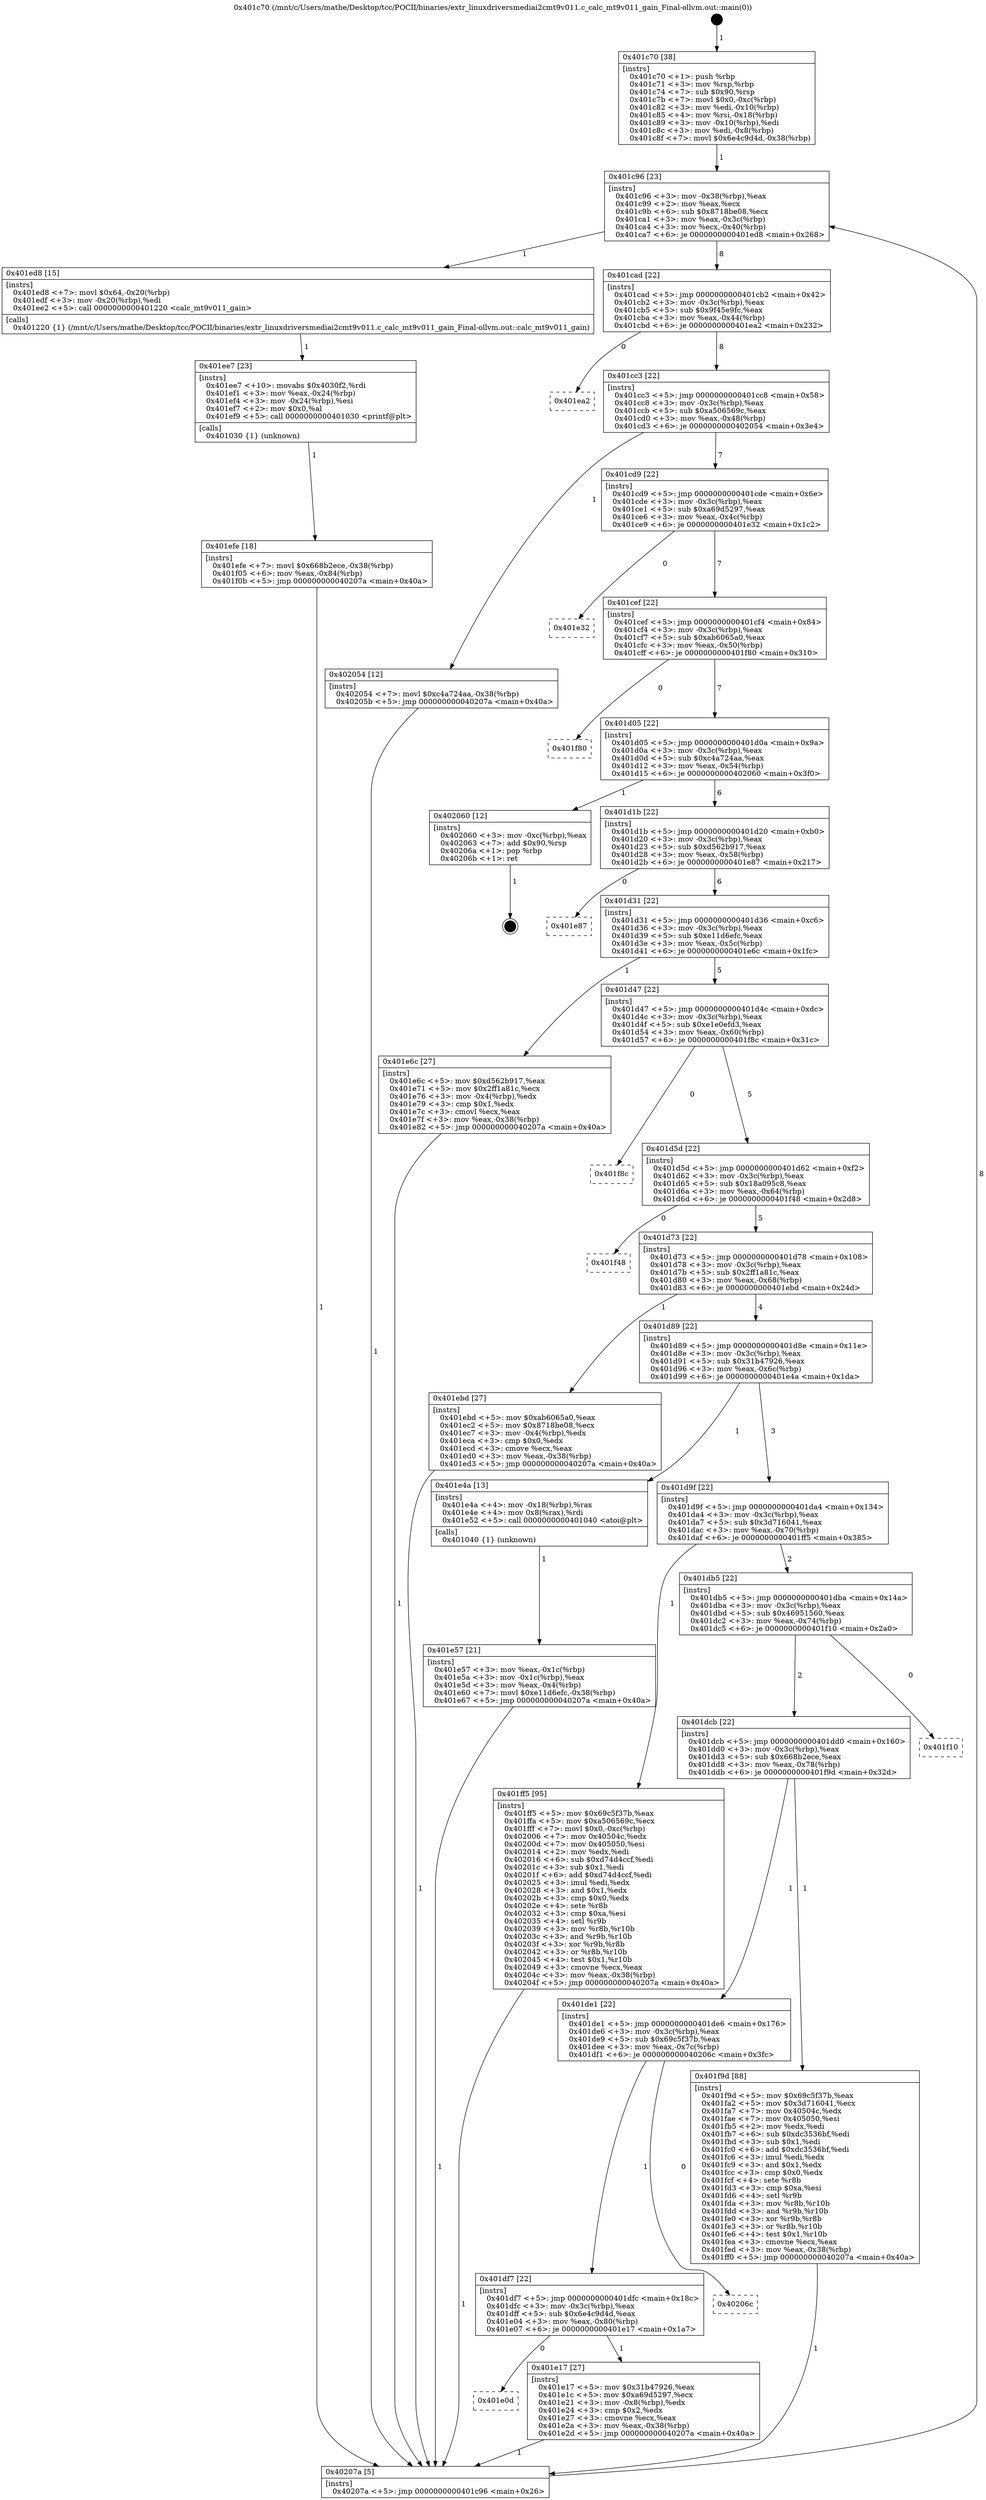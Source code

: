 digraph "0x401c70" {
  label = "0x401c70 (/mnt/c/Users/mathe/Desktop/tcc/POCII/binaries/extr_linuxdriversmediai2cmt9v011.c_calc_mt9v011_gain_Final-ollvm.out::main(0))"
  labelloc = "t"
  node[shape=record]

  Entry [label="",width=0.3,height=0.3,shape=circle,fillcolor=black,style=filled]
  "0x401c96" [label="{
     0x401c96 [23]\l
     | [instrs]\l
     &nbsp;&nbsp;0x401c96 \<+3\>: mov -0x38(%rbp),%eax\l
     &nbsp;&nbsp;0x401c99 \<+2\>: mov %eax,%ecx\l
     &nbsp;&nbsp;0x401c9b \<+6\>: sub $0x8718be08,%ecx\l
     &nbsp;&nbsp;0x401ca1 \<+3\>: mov %eax,-0x3c(%rbp)\l
     &nbsp;&nbsp;0x401ca4 \<+3\>: mov %ecx,-0x40(%rbp)\l
     &nbsp;&nbsp;0x401ca7 \<+6\>: je 0000000000401ed8 \<main+0x268\>\l
  }"]
  "0x401ed8" [label="{
     0x401ed8 [15]\l
     | [instrs]\l
     &nbsp;&nbsp;0x401ed8 \<+7\>: movl $0x64,-0x20(%rbp)\l
     &nbsp;&nbsp;0x401edf \<+3\>: mov -0x20(%rbp),%edi\l
     &nbsp;&nbsp;0x401ee2 \<+5\>: call 0000000000401220 \<calc_mt9v011_gain\>\l
     | [calls]\l
     &nbsp;&nbsp;0x401220 \{1\} (/mnt/c/Users/mathe/Desktop/tcc/POCII/binaries/extr_linuxdriversmediai2cmt9v011.c_calc_mt9v011_gain_Final-ollvm.out::calc_mt9v011_gain)\l
  }"]
  "0x401cad" [label="{
     0x401cad [22]\l
     | [instrs]\l
     &nbsp;&nbsp;0x401cad \<+5\>: jmp 0000000000401cb2 \<main+0x42\>\l
     &nbsp;&nbsp;0x401cb2 \<+3\>: mov -0x3c(%rbp),%eax\l
     &nbsp;&nbsp;0x401cb5 \<+5\>: sub $0x9f45e9fc,%eax\l
     &nbsp;&nbsp;0x401cba \<+3\>: mov %eax,-0x44(%rbp)\l
     &nbsp;&nbsp;0x401cbd \<+6\>: je 0000000000401ea2 \<main+0x232\>\l
  }"]
  Exit [label="",width=0.3,height=0.3,shape=circle,fillcolor=black,style=filled,peripheries=2]
  "0x401ea2" [label="{
     0x401ea2\l
  }", style=dashed]
  "0x401cc3" [label="{
     0x401cc3 [22]\l
     | [instrs]\l
     &nbsp;&nbsp;0x401cc3 \<+5\>: jmp 0000000000401cc8 \<main+0x58\>\l
     &nbsp;&nbsp;0x401cc8 \<+3\>: mov -0x3c(%rbp),%eax\l
     &nbsp;&nbsp;0x401ccb \<+5\>: sub $0xa506569c,%eax\l
     &nbsp;&nbsp;0x401cd0 \<+3\>: mov %eax,-0x48(%rbp)\l
     &nbsp;&nbsp;0x401cd3 \<+6\>: je 0000000000402054 \<main+0x3e4\>\l
  }"]
  "0x401efe" [label="{
     0x401efe [18]\l
     | [instrs]\l
     &nbsp;&nbsp;0x401efe \<+7\>: movl $0x668b2ece,-0x38(%rbp)\l
     &nbsp;&nbsp;0x401f05 \<+6\>: mov %eax,-0x84(%rbp)\l
     &nbsp;&nbsp;0x401f0b \<+5\>: jmp 000000000040207a \<main+0x40a\>\l
  }"]
  "0x402054" [label="{
     0x402054 [12]\l
     | [instrs]\l
     &nbsp;&nbsp;0x402054 \<+7\>: movl $0xc4a724aa,-0x38(%rbp)\l
     &nbsp;&nbsp;0x40205b \<+5\>: jmp 000000000040207a \<main+0x40a\>\l
  }"]
  "0x401cd9" [label="{
     0x401cd9 [22]\l
     | [instrs]\l
     &nbsp;&nbsp;0x401cd9 \<+5\>: jmp 0000000000401cde \<main+0x6e\>\l
     &nbsp;&nbsp;0x401cde \<+3\>: mov -0x3c(%rbp),%eax\l
     &nbsp;&nbsp;0x401ce1 \<+5\>: sub $0xa69d5297,%eax\l
     &nbsp;&nbsp;0x401ce6 \<+3\>: mov %eax,-0x4c(%rbp)\l
     &nbsp;&nbsp;0x401ce9 \<+6\>: je 0000000000401e32 \<main+0x1c2\>\l
  }"]
  "0x401ee7" [label="{
     0x401ee7 [23]\l
     | [instrs]\l
     &nbsp;&nbsp;0x401ee7 \<+10\>: movabs $0x4030f2,%rdi\l
     &nbsp;&nbsp;0x401ef1 \<+3\>: mov %eax,-0x24(%rbp)\l
     &nbsp;&nbsp;0x401ef4 \<+3\>: mov -0x24(%rbp),%esi\l
     &nbsp;&nbsp;0x401ef7 \<+2\>: mov $0x0,%al\l
     &nbsp;&nbsp;0x401ef9 \<+5\>: call 0000000000401030 \<printf@plt\>\l
     | [calls]\l
     &nbsp;&nbsp;0x401030 \{1\} (unknown)\l
  }"]
  "0x401e32" [label="{
     0x401e32\l
  }", style=dashed]
  "0x401cef" [label="{
     0x401cef [22]\l
     | [instrs]\l
     &nbsp;&nbsp;0x401cef \<+5\>: jmp 0000000000401cf4 \<main+0x84\>\l
     &nbsp;&nbsp;0x401cf4 \<+3\>: mov -0x3c(%rbp),%eax\l
     &nbsp;&nbsp;0x401cf7 \<+5\>: sub $0xab6065a0,%eax\l
     &nbsp;&nbsp;0x401cfc \<+3\>: mov %eax,-0x50(%rbp)\l
     &nbsp;&nbsp;0x401cff \<+6\>: je 0000000000401f80 \<main+0x310\>\l
  }"]
  "0x401e57" [label="{
     0x401e57 [21]\l
     | [instrs]\l
     &nbsp;&nbsp;0x401e57 \<+3\>: mov %eax,-0x1c(%rbp)\l
     &nbsp;&nbsp;0x401e5a \<+3\>: mov -0x1c(%rbp),%eax\l
     &nbsp;&nbsp;0x401e5d \<+3\>: mov %eax,-0x4(%rbp)\l
     &nbsp;&nbsp;0x401e60 \<+7\>: movl $0xe11d6efc,-0x38(%rbp)\l
     &nbsp;&nbsp;0x401e67 \<+5\>: jmp 000000000040207a \<main+0x40a\>\l
  }"]
  "0x401f80" [label="{
     0x401f80\l
  }", style=dashed]
  "0x401d05" [label="{
     0x401d05 [22]\l
     | [instrs]\l
     &nbsp;&nbsp;0x401d05 \<+5\>: jmp 0000000000401d0a \<main+0x9a\>\l
     &nbsp;&nbsp;0x401d0a \<+3\>: mov -0x3c(%rbp),%eax\l
     &nbsp;&nbsp;0x401d0d \<+5\>: sub $0xc4a724aa,%eax\l
     &nbsp;&nbsp;0x401d12 \<+3\>: mov %eax,-0x54(%rbp)\l
     &nbsp;&nbsp;0x401d15 \<+6\>: je 0000000000402060 \<main+0x3f0\>\l
  }"]
  "0x401c70" [label="{
     0x401c70 [38]\l
     | [instrs]\l
     &nbsp;&nbsp;0x401c70 \<+1\>: push %rbp\l
     &nbsp;&nbsp;0x401c71 \<+3\>: mov %rsp,%rbp\l
     &nbsp;&nbsp;0x401c74 \<+7\>: sub $0x90,%rsp\l
     &nbsp;&nbsp;0x401c7b \<+7\>: movl $0x0,-0xc(%rbp)\l
     &nbsp;&nbsp;0x401c82 \<+3\>: mov %edi,-0x10(%rbp)\l
     &nbsp;&nbsp;0x401c85 \<+4\>: mov %rsi,-0x18(%rbp)\l
     &nbsp;&nbsp;0x401c89 \<+3\>: mov -0x10(%rbp),%edi\l
     &nbsp;&nbsp;0x401c8c \<+3\>: mov %edi,-0x8(%rbp)\l
     &nbsp;&nbsp;0x401c8f \<+7\>: movl $0x6e4c9d4d,-0x38(%rbp)\l
  }"]
  "0x402060" [label="{
     0x402060 [12]\l
     | [instrs]\l
     &nbsp;&nbsp;0x402060 \<+3\>: mov -0xc(%rbp),%eax\l
     &nbsp;&nbsp;0x402063 \<+7\>: add $0x90,%rsp\l
     &nbsp;&nbsp;0x40206a \<+1\>: pop %rbp\l
     &nbsp;&nbsp;0x40206b \<+1\>: ret\l
  }"]
  "0x401d1b" [label="{
     0x401d1b [22]\l
     | [instrs]\l
     &nbsp;&nbsp;0x401d1b \<+5\>: jmp 0000000000401d20 \<main+0xb0\>\l
     &nbsp;&nbsp;0x401d20 \<+3\>: mov -0x3c(%rbp),%eax\l
     &nbsp;&nbsp;0x401d23 \<+5\>: sub $0xd562b917,%eax\l
     &nbsp;&nbsp;0x401d28 \<+3\>: mov %eax,-0x58(%rbp)\l
     &nbsp;&nbsp;0x401d2b \<+6\>: je 0000000000401e87 \<main+0x217\>\l
  }"]
  "0x40207a" [label="{
     0x40207a [5]\l
     | [instrs]\l
     &nbsp;&nbsp;0x40207a \<+5\>: jmp 0000000000401c96 \<main+0x26\>\l
  }"]
  "0x401e87" [label="{
     0x401e87\l
  }", style=dashed]
  "0x401d31" [label="{
     0x401d31 [22]\l
     | [instrs]\l
     &nbsp;&nbsp;0x401d31 \<+5\>: jmp 0000000000401d36 \<main+0xc6\>\l
     &nbsp;&nbsp;0x401d36 \<+3\>: mov -0x3c(%rbp),%eax\l
     &nbsp;&nbsp;0x401d39 \<+5\>: sub $0xe11d6efc,%eax\l
     &nbsp;&nbsp;0x401d3e \<+3\>: mov %eax,-0x5c(%rbp)\l
     &nbsp;&nbsp;0x401d41 \<+6\>: je 0000000000401e6c \<main+0x1fc\>\l
  }"]
  "0x401e0d" [label="{
     0x401e0d\l
  }", style=dashed]
  "0x401e6c" [label="{
     0x401e6c [27]\l
     | [instrs]\l
     &nbsp;&nbsp;0x401e6c \<+5\>: mov $0xd562b917,%eax\l
     &nbsp;&nbsp;0x401e71 \<+5\>: mov $0x2ff1a81c,%ecx\l
     &nbsp;&nbsp;0x401e76 \<+3\>: mov -0x4(%rbp),%edx\l
     &nbsp;&nbsp;0x401e79 \<+3\>: cmp $0x1,%edx\l
     &nbsp;&nbsp;0x401e7c \<+3\>: cmovl %ecx,%eax\l
     &nbsp;&nbsp;0x401e7f \<+3\>: mov %eax,-0x38(%rbp)\l
     &nbsp;&nbsp;0x401e82 \<+5\>: jmp 000000000040207a \<main+0x40a\>\l
  }"]
  "0x401d47" [label="{
     0x401d47 [22]\l
     | [instrs]\l
     &nbsp;&nbsp;0x401d47 \<+5\>: jmp 0000000000401d4c \<main+0xdc\>\l
     &nbsp;&nbsp;0x401d4c \<+3\>: mov -0x3c(%rbp),%eax\l
     &nbsp;&nbsp;0x401d4f \<+5\>: sub $0xe1e0efd3,%eax\l
     &nbsp;&nbsp;0x401d54 \<+3\>: mov %eax,-0x60(%rbp)\l
     &nbsp;&nbsp;0x401d57 \<+6\>: je 0000000000401f8c \<main+0x31c\>\l
  }"]
  "0x401e17" [label="{
     0x401e17 [27]\l
     | [instrs]\l
     &nbsp;&nbsp;0x401e17 \<+5\>: mov $0x31b47926,%eax\l
     &nbsp;&nbsp;0x401e1c \<+5\>: mov $0xa69d5297,%ecx\l
     &nbsp;&nbsp;0x401e21 \<+3\>: mov -0x8(%rbp),%edx\l
     &nbsp;&nbsp;0x401e24 \<+3\>: cmp $0x2,%edx\l
     &nbsp;&nbsp;0x401e27 \<+3\>: cmovne %ecx,%eax\l
     &nbsp;&nbsp;0x401e2a \<+3\>: mov %eax,-0x38(%rbp)\l
     &nbsp;&nbsp;0x401e2d \<+5\>: jmp 000000000040207a \<main+0x40a\>\l
  }"]
  "0x401f8c" [label="{
     0x401f8c\l
  }", style=dashed]
  "0x401d5d" [label="{
     0x401d5d [22]\l
     | [instrs]\l
     &nbsp;&nbsp;0x401d5d \<+5\>: jmp 0000000000401d62 \<main+0xf2\>\l
     &nbsp;&nbsp;0x401d62 \<+3\>: mov -0x3c(%rbp),%eax\l
     &nbsp;&nbsp;0x401d65 \<+5\>: sub $0x18a095c8,%eax\l
     &nbsp;&nbsp;0x401d6a \<+3\>: mov %eax,-0x64(%rbp)\l
     &nbsp;&nbsp;0x401d6d \<+6\>: je 0000000000401f48 \<main+0x2d8\>\l
  }"]
  "0x401df7" [label="{
     0x401df7 [22]\l
     | [instrs]\l
     &nbsp;&nbsp;0x401df7 \<+5\>: jmp 0000000000401dfc \<main+0x18c\>\l
     &nbsp;&nbsp;0x401dfc \<+3\>: mov -0x3c(%rbp),%eax\l
     &nbsp;&nbsp;0x401dff \<+5\>: sub $0x6e4c9d4d,%eax\l
     &nbsp;&nbsp;0x401e04 \<+3\>: mov %eax,-0x80(%rbp)\l
     &nbsp;&nbsp;0x401e07 \<+6\>: je 0000000000401e17 \<main+0x1a7\>\l
  }"]
  "0x401f48" [label="{
     0x401f48\l
  }", style=dashed]
  "0x401d73" [label="{
     0x401d73 [22]\l
     | [instrs]\l
     &nbsp;&nbsp;0x401d73 \<+5\>: jmp 0000000000401d78 \<main+0x108\>\l
     &nbsp;&nbsp;0x401d78 \<+3\>: mov -0x3c(%rbp),%eax\l
     &nbsp;&nbsp;0x401d7b \<+5\>: sub $0x2ff1a81c,%eax\l
     &nbsp;&nbsp;0x401d80 \<+3\>: mov %eax,-0x68(%rbp)\l
     &nbsp;&nbsp;0x401d83 \<+6\>: je 0000000000401ebd \<main+0x24d\>\l
  }"]
  "0x40206c" [label="{
     0x40206c\l
  }", style=dashed]
  "0x401ebd" [label="{
     0x401ebd [27]\l
     | [instrs]\l
     &nbsp;&nbsp;0x401ebd \<+5\>: mov $0xab6065a0,%eax\l
     &nbsp;&nbsp;0x401ec2 \<+5\>: mov $0x8718be08,%ecx\l
     &nbsp;&nbsp;0x401ec7 \<+3\>: mov -0x4(%rbp),%edx\l
     &nbsp;&nbsp;0x401eca \<+3\>: cmp $0x0,%edx\l
     &nbsp;&nbsp;0x401ecd \<+3\>: cmove %ecx,%eax\l
     &nbsp;&nbsp;0x401ed0 \<+3\>: mov %eax,-0x38(%rbp)\l
     &nbsp;&nbsp;0x401ed3 \<+5\>: jmp 000000000040207a \<main+0x40a\>\l
  }"]
  "0x401d89" [label="{
     0x401d89 [22]\l
     | [instrs]\l
     &nbsp;&nbsp;0x401d89 \<+5\>: jmp 0000000000401d8e \<main+0x11e\>\l
     &nbsp;&nbsp;0x401d8e \<+3\>: mov -0x3c(%rbp),%eax\l
     &nbsp;&nbsp;0x401d91 \<+5\>: sub $0x31b47926,%eax\l
     &nbsp;&nbsp;0x401d96 \<+3\>: mov %eax,-0x6c(%rbp)\l
     &nbsp;&nbsp;0x401d99 \<+6\>: je 0000000000401e4a \<main+0x1da\>\l
  }"]
  "0x401de1" [label="{
     0x401de1 [22]\l
     | [instrs]\l
     &nbsp;&nbsp;0x401de1 \<+5\>: jmp 0000000000401de6 \<main+0x176\>\l
     &nbsp;&nbsp;0x401de6 \<+3\>: mov -0x3c(%rbp),%eax\l
     &nbsp;&nbsp;0x401de9 \<+5\>: sub $0x69c5f37b,%eax\l
     &nbsp;&nbsp;0x401dee \<+3\>: mov %eax,-0x7c(%rbp)\l
     &nbsp;&nbsp;0x401df1 \<+6\>: je 000000000040206c \<main+0x3fc\>\l
  }"]
  "0x401e4a" [label="{
     0x401e4a [13]\l
     | [instrs]\l
     &nbsp;&nbsp;0x401e4a \<+4\>: mov -0x18(%rbp),%rax\l
     &nbsp;&nbsp;0x401e4e \<+4\>: mov 0x8(%rax),%rdi\l
     &nbsp;&nbsp;0x401e52 \<+5\>: call 0000000000401040 \<atoi@plt\>\l
     | [calls]\l
     &nbsp;&nbsp;0x401040 \{1\} (unknown)\l
  }"]
  "0x401d9f" [label="{
     0x401d9f [22]\l
     | [instrs]\l
     &nbsp;&nbsp;0x401d9f \<+5\>: jmp 0000000000401da4 \<main+0x134\>\l
     &nbsp;&nbsp;0x401da4 \<+3\>: mov -0x3c(%rbp),%eax\l
     &nbsp;&nbsp;0x401da7 \<+5\>: sub $0x3d716041,%eax\l
     &nbsp;&nbsp;0x401dac \<+3\>: mov %eax,-0x70(%rbp)\l
     &nbsp;&nbsp;0x401daf \<+6\>: je 0000000000401ff5 \<main+0x385\>\l
  }"]
  "0x401f9d" [label="{
     0x401f9d [88]\l
     | [instrs]\l
     &nbsp;&nbsp;0x401f9d \<+5\>: mov $0x69c5f37b,%eax\l
     &nbsp;&nbsp;0x401fa2 \<+5\>: mov $0x3d716041,%ecx\l
     &nbsp;&nbsp;0x401fa7 \<+7\>: mov 0x40504c,%edx\l
     &nbsp;&nbsp;0x401fae \<+7\>: mov 0x405050,%esi\l
     &nbsp;&nbsp;0x401fb5 \<+2\>: mov %edx,%edi\l
     &nbsp;&nbsp;0x401fb7 \<+6\>: sub $0xdc3536bf,%edi\l
     &nbsp;&nbsp;0x401fbd \<+3\>: sub $0x1,%edi\l
     &nbsp;&nbsp;0x401fc0 \<+6\>: add $0xdc3536bf,%edi\l
     &nbsp;&nbsp;0x401fc6 \<+3\>: imul %edi,%edx\l
     &nbsp;&nbsp;0x401fc9 \<+3\>: and $0x1,%edx\l
     &nbsp;&nbsp;0x401fcc \<+3\>: cmp $0x0,%edx\l
     &nbsp;&nbsp;0x401fcf \<+4\>: sete %r8b\l
     &nbsp;&nbsp;0x401fd3 \<+3\>: cmp $0xa,%esi\l
     &nbsp;&nbsp;0x401fd6 \<+4\>: setl %r9b\l
     &nbsp;&nbsp;0x401fda \<+3\>: mov %r8b,%r10b\l
     &nbsp;&nbsp;0x401fdd \<+3\>: and %r9b,%r10b\l
     &nbsp;&nbsp;0x401fe0 \<+3\>: xor %r9b,%r8b\l
     &nbsp;&nbsp;0x401fe3 \<+3\>: or %r8b,%r10b\l
     &nbsp;&nbsp;0x401fe6 \<+4\>: test $0x1,%r10b\l
     &nbsp;&nbsp;0x401fea \<+3\>: cmovne %ecx,%eax\l
     &nbsp;&nbsp;0x401fed \<+3\>: mov %eax,-0x38(%rbp)\l
     &nbsp;&nbsp;0x401ff0 \<+5\>: jmp 000000000040207a \<main+0x40a\>\l
  }"]
  "0x401ff5" [label="{
     0x401ff5 [95]\l
     | [instrs]\l
     &nbsp;&nbsp;0x401ff5 \<+5\>: mov $0x69c5f37b,%eax\l
     &nbsp;&nbsp;0x401ffa \<+5\>: mov $0xa506569c,%ecx\l
     &nbsp;&nbsp;0x401fff \<+7\>: movl $0x0,-0xc(%rbp)\l
     &nbsp;&nbsp;0x402006 \<+7\>: mov 0x40504c,%edx\l
     &nbsp;&nbsp;0x40200d \<+7\>: mov 0x405050,%esi\l
     &nbsp;&nbsp;0x402014 \<+2\>: mov %edx,%edi\l
     &nbsp;&nbsp;0x402016 \<+6\>: sub $0xd74d4ccf,%edi\l
     &nbsp;&nbsp;0x40201c \<+3\>: sub $0x1,%edi\l
     &nbsp;&nbsp;0x40201f \<+6\>: add $0xd74d4ccf,%edi\l
     &nbsp;&nbsp;0x402025 \<+3\>: imul %edi,%edx\l
     &nbsp;&nbsp;0x402028 \<+3\>: and $0x1,%edx\l
     &nbsp;&nbsp;0x40202b \<+3\>: cmp $0x0,%edx\l
     &nbsp;&nbsp;0x40202e \<+4\>: sete %r8b\l
     &nbsp;&nbsp;0x402032 \<+3\>: cmp $0xa,%esi\l
     &nbsp;&nbsp;0x402035 \<+4\>: setl %r9b\l
     &nbsp;&nbsp;0x402039 \<+3\>: mov %r8b,%r10b\l
     &nbsp;&nbsp;0x40203c \<+3\>: and %r9b,%r10b\l
     &nbsp;&nbsp;0x40203f \<+3\>: xor %r9b,%r8b\l
     &nbsp;&nbsp;0x402042 \<+3\>: or %r8b,%r10b\l
     &nbsp;&nbsp;0x402045 \<+4\>: test $0x1,%r10b\l
     &nbsp;&nbsp;0x402049 \<+3\>: cmovne %ecx,%eax\l
     &nbsp;&nbsp;0x40204c \<+3\>: mov %eax,-0x38(%rbp)\l
     &nbsp;&nbsp;0x40204f \<+5\>: jmp 000000000040207a \<main+0x40a\>\l
  }"]
  "0x401db5" [label="{
     0x401db5 [22]\l
     | [instrs]\l
     &nbsp;&nbsp;0x401db5 \<+5\>: jmp 0000000000401dba \<main+0x14a\>\l
     &nbsp;&nbsp;0x401dba \<+3\>: mov -0x3c(%rbp),%eax\l
     &nbsp;&nbsp;0x401dbd \<+5\>: sub $0x46951560,%eax\l
     &nbsp;&nbsp;0x401dc2 \<+3\>: mov %eax,-0x74(%rbp)\l
     &nbsp;&nbsp;0x401dc5 \<+6\>: je 0000000000401f10 \<main+0x2a0\>\l
  }"]
  "0x401dcb" [label="{
     0x401dcb [22]\l
     | [instrs]\l
     &nbsp;&nbsp;0x401dcb \<+5\>: jmp 0000000000401dd0 \<main+0x160\>\l
     &nbsp;&nbsp;0x401dd0 \<+3\>: mov -0x3c(%rbp),%eax\l
     &nbsp;&nbsp;0x401dd3 \<+5\>: sub $0x668b2ece,%eax\l
     &nbsp;&nbsp;0x401dd8 \<+3\>: mov %eax,-0x78(%rbp)\l
     &nbsp;&nbsp;0x401ddb \<+6\>: je 0000000000401f9d \<main+0x32d\>\l
  }"]
  "0x401f10" [label="{
     0x401f10\l
  }", style=dashed]
  Entry -> "0x401c70" [label=" 1"]
  "0x401c96" -> "0x401ed8" [label=" 1"]
  "0x401c96" -> "0x401cad" [label=" 8"]
  "0x402060" -> Exit [label=" 1"]
  "0x401cad" -> "0x401ea2" [label=" 0"]
  "0x401cad" -> "0x401cc3" [label=" 8"]
  "0x402054" -> "0x40207a" [label=" 1"]
  "0x401cc3" -> "0x402054" [label=" 1"]
  "0x401cc3" -> "0x401cd9" [label=" 7"]
  "0x401ff5" -> "0x40207a" [label=" 1"]
  "0x401cd9" -> "0x401e32" [label=" 0"]
  "0x401cd9" -> "0x401cef" [label=" 7"]
  "0x401f9d" -> "0x40207a" [label=" 1"]
  "0x401cef" -> "0x401f80" [label=" 0"]
  "0x401cef" -> "0x401d05" [label=" 7"]
  "0x401efe" -> "0x40207a" [label=" 1"]
  "0x401d05" -> "0x402060" [label=" 1"]
  "0x401d05" -> "0x401d1b" [label=" 6"]
  "0x401ee7" -> "0x401efe" [label=" 1"]
  "0x401d1b" -> "0x401e87" [label=" 0"]
  "0x401d1b" -> "0x401d31" [label=" 6"]
  "0x401ed8" -> "0x401ee7" [label=" 1"]
  "0x401d31" -> "0x401e6c" [label=" 1"]
  "0x401d31" -> "0x401d47" [label=" 5"]
  "0x401ebd" -> "0x40207a" [label=" 1"]
  "0x401d47" -> "0x401f8c" [label=" 0"]
  "0x401d47" -> "0x401d5d" [label=" 5"]
  "0x401e6c" -> "0x40207a" [label=" 1"]
  "0x401d5d" -> "0x401f48" [label=" 0"]
  "0x401d5d" -> "0x401d73" [label=" 5"]
  "0x401e4a" -> "0x401e57" [label=" 1"]
  "0x401d73" -> "0x401ebd" [label=" 1"]
  "0x401d73" -> "0x401d89" [label=" 4"]
  "0x40207a" -> "0x401c96" [label=" 8"]
  "0x401d89" -> "0x401e4a" [label=" 1"]
  "0x401d89" -> "0x401d9f" [label=" 3"]
  "0x401e17" -> "0x40207a" [label=" 1"]
  "0x401d9f" -> "0x401ff5" [label=" 1"]
  "0x401d9f" -> "0x401db5" [label=" 2"]
  "0x401df7" -> "0x401e0d" [label=" 0"]
  "0x401db5" -> "0x401f10" [label=" 0"]
  "0x401db5" -> "0x401dcb" [label=" 2"]
  "0x401df7" -> "0x401e17" [label=" 1"]
  "0x401dcb" -> "0x401f9d" [label=" 1"]
  "0x401dcb" -> "0x401de1" [label=" 1"]
  "0x401c70" -> "0x401c96" [label=" 1"]
  "0x401de1" -> "0x40206c" [label=" 0"]
  "0x401de1" -> "0x401df7" [label=" 1"]
  "0x401e57" -> "0x40207a" [label=" 1"]
}
